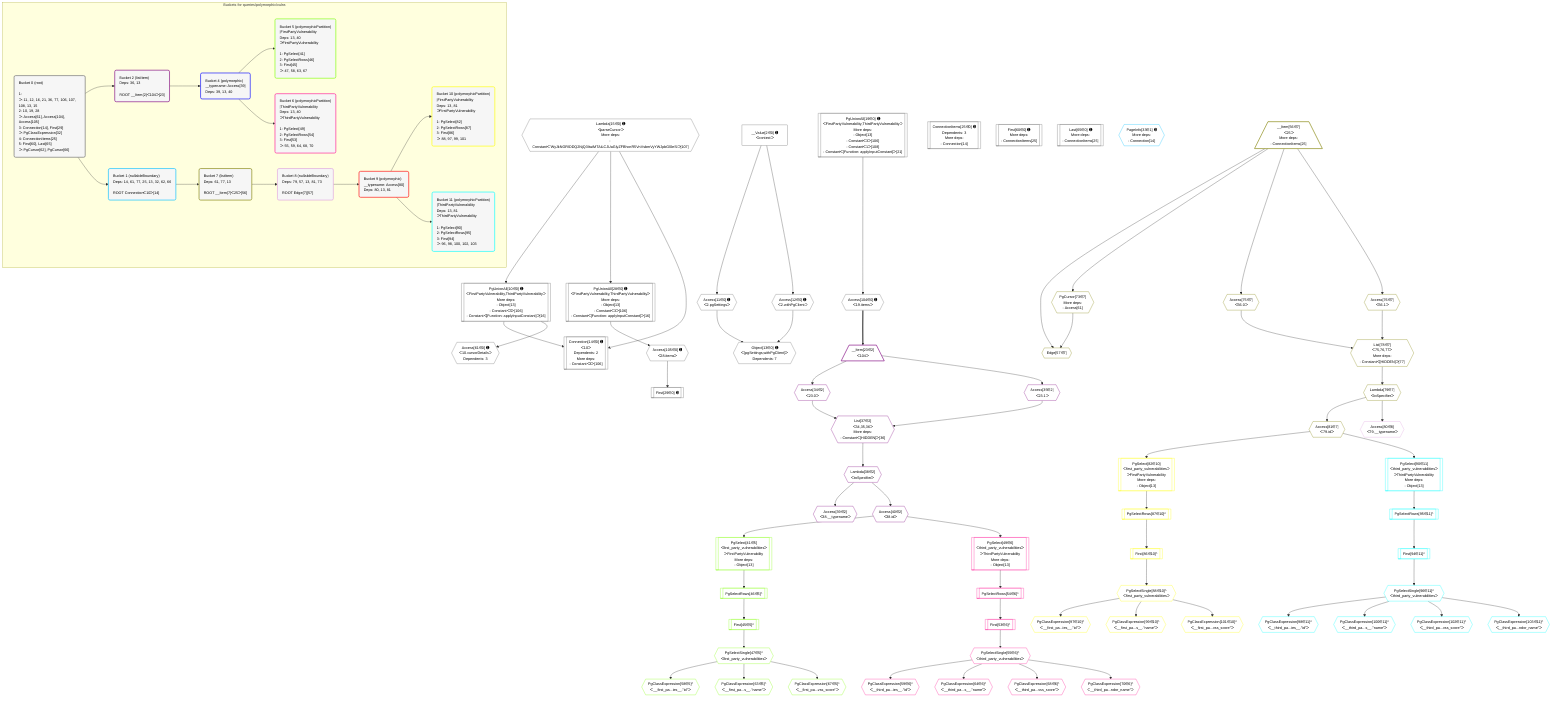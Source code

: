 %%{init: {'themeVariables': { 'fontSize': '12px'}}}%%
graph TD
    classDef path fill:#eee,stroke:#000,color:#000
    classDef plan fill:#fff,stroke-width:1px,color:#000
    classDef itemplan fill:#fff,stroke-width:2px,color:#000
    classDef unbatchedplan fill:#dff,stroke-width:1px,color:#000
    classDef sideeffectplan fill:#fcc,stroke-width:2px,color:#000
    classDef bucket fill:#f6f6f6,color:#000,stroke-width:2px,text-align:left

    subgraph "Buckets for queries/polymorphic/vulns"
    Bucket0("Bucket 0 (root)<br /><br />1: <br />ᐳ: 11, 12, 16, 21, 36, 77, 106, 107, 108, 13, 15<br />2: 10, 19, 28<br />ᐳ: Access[61], Access[104], Access[105]<br />3: Connection[14], First[29]<br />ᐳ: PgClassExpression[32]<br />4: ConnectionItems[25]<br />5: First[60], Last[65]<br />ᐳ: PgCursor[62], PgCursor[66]"):::bucket
    Bucket1("Bucket 1 (nullableBoundary)<br />Deps: 14, 61, 77, 25, 13, 32, 62, 66<br /><br />ROOT Connectionᐸ10ᐳ[14]"):::bucket
    Bucket2("Bucket 2 (listItem)<br />Deps: 36, 13<br /><br />ROOT __Item{2}ᐸ104ᐳ[23]"):::bucket
    Bucket4("Bucket 4 (polymorphic)<br />__typename: Access[39]<br />Deps: 39, 13, 40"):::bucket
    Bucket5("Bucket 5 (polymorphicPartition)<br />|FirstPartyVulnerability<br />Deps: 13, 40<br />ᐳFirstPartyVulnerability<br /><br />1: PgSelect[41]<br />2: PgSelectRows[46]<br />3: First[45]<br />ᐳ: 47, 58, 63, 67"):::bucket
    Bucket6("Bucket 6 (polymorphicPartition)<br />|ThirdPartyVulnerability<br />Deps: 13, 40<br />ᐳThirdPartyVulnerability<br /><br />1: PgSelect[49]<br />2: PgSelectRows[54]<br />3: First[53]<br />ᐳ: 55, 59, 64, 68, 70"):::bucket
    Bucket7("Bucket 7 (listItem)<br />Deps: 61, 77, 13<br /><br />ROOT __Item{7}ᐸ25ᐳ[56]"):::bucket
    Bucket8("Bucket 8 (nullableBoundary)<br />Deps: 79, 57, 13, 81, 73<br /><br />ROOT Edge{7}[57]"):::bucket
    Bucket9("Bucket 9 (polymorphic)<br />__typename: Access[80]<br />Deps: 80, 13, 81"):::bucket
    Bucket10("Bucket 10 (polymorphicPartition)<br />|FirstPartyVulnerability<br />Deps: 13, 81<br />ᐳFirstPartyVulnerability<br /><br />1: PgSelect[82]<br />2: PgSelectRows[87]<br />3: First[86]<br />ᐳ: 88, 97, 99, 101"):::bucket
    Bucket11("Bucket 11 (polymorphicPartition)<br />|ThirdPartyVulnerability<br />Deps: 13, 81<br />ᐳThirdPartyVulnerability<br /><br />1: PgSelect[90]<br />2: PgSelectRows[95]<br />3: First[94]<br />ᐳ: 96, 98, 100, 102, 103"):::bucket
    end
    Bucket0 --> Bucket1 & Bucket2
    Bucket1 --> Bucket7
    Bucket2 --> Bucket4
    Bucket4 --> Bucket5 & Bucket6
    Bucket7 --> Bucket8
    Bucket8 --> Bucket9
    Bucket9 --> Bucket10 & Bucket11

    %% plan dependencies
    PgUnionAll10[["PgUnionAll[10∈0] ➊<br />ᐸFirstPartyVulnerability,ThirdPartyVulnerabilityᐳ<br />More deps:<br />- Object[13]<br />- Constantᐸ3ᐳ[106]<br />- Constantᐸ[Function: applyInputConstant]ᐳ[16]"]]:::plan
    Lambda15{{"Lambda[15∈0] ➊<br />ᐸparseCursorᐳ<br />More deps:<br />- Constantᐸ'WyJkNGRlODQ2NjQ3IiwiMTAiLCJUaGlyZFBhcnR5VnVsbmVyYWJpbGl0eSIᐳ[107]"}}:::plan
    Lambda15 --> PgUnionAll10
    PgUnionAll19[["PgUnionAll[19∈0] ➊<br />ᐸFirstPartyVulnerability,ThirdPartyVulnerabilityᐳ<br />More deps:<br />- Object[13]<br />- Constantᐸ3ᐳ[106]<br />- Constantᐸ1ᐳ[108]<br />- Constantᐸ[Function: applyInputConstant]ᐳ[21]"]]:::plan
    PgUnionAll28[["PgUnionAll[28∈0] ➊<br />ᐸFirstPartyVulnerability,ThirdPartyVulnerabilityᐳ<br />More deps:<br />- Object[13]<br />- Constantᐸ3ᐳ[106]<br />- Constantᐸ[Function: applyInputConstant]ᐳ[16]"]]:::plan
    Lambda15 --> PgUnionAll28
    Connection14[["Connection[14∈0] ➊<br />ᐸ10ᐳ<br />Dependents: 2<br />More deps:<br />- Constantᐸ3ᐳ[106]"]]:::plan
    PgUnionAll10 & Lambda15 --> Connection14
    Object13{{"Object[13∈0] ➊<br />ᐸ{pgSettings,withPgClient}ᐳ<br />Dependents: 7"}}:::plan
    Access11{{"Access[11∈0] ➊<br />ᐸ2.pgSettingsᐳ"}}:::plan
    Access12{{"Access[12∈0] ➊<br />ᐸ2.withPgClientᐳ"}}:::plan
    Access11 & Access12 --> Object13
    __Value2["__Value[2∈0] ➊<br />ᐸcontextᐳ"]:::plan
    __Value2 --> Access11
    __Value2 --> Access12
    ConnectionItems25[["ConnectionItems[25∈0] ➊<br />Dependents: 3<br />More deps:<br />- Connection[14]"]]:::plan
    First29[["First[29∈0] ➊"]]:::plan
    Access105{{"Access[105∈0] ➊<br />ᐸ28.itemsᐳ"}}:::plan
    Access105 --> First29
    First60[["First[60∈0] ➊<br />More deps:<br />- ConnectionItems[25]"]]:::plan
    Access61{{"Access[61∈0] ➊<br />ᐸ10.cursorDetailsᐳ<br />Dependents: 3"}}:::plan
    PgUnionAll10 --> Access61
    Last65[["Last[65∈0] ➊<br />More deps:<br />- ConnectionItems[25]"]]:::plan
    Access104{{"Access[104∈0] ➊<br />ᐸ19.itemsᐳ"}}:::plan
    PgUnionAll19 --> Access104
    PgUnionAll28 --> Access105
    PageInfo33{{"PageInfo[33∈1] ➊<br />More deps:<br />- Connection[14]"}}:::plan
    List37{{"List[37∈2]<br />ᐸ34,35,36ᐳ<br />More deps:<br />- Constantᐸ[HIDDEN]ᐳ[36]"}}:::plan
    Access34{{"Access[34∈2]<br />ᐸ23.0ᐳ"}}:::plan
    Access35{{"Access[35∈2]<br />ᐸ23.1ᐳ"}}:::plan
    Access34 & Access35 --> List37
    __Item23[/"__Item[23∈2]<br />ᐸ104ᐳ"\]:::itemplan
    Access104 ==> __Item23
    __Item23 --> Access34
    __Item23 --> Access35
    Lambda38{{"Lambda[38∈2]<br />ᐸtoSpecifierᐳ"}}:::plan
    List37 --> Lambda38
    Access39{{"Access[39∈2]<br />ᐸ38.__typenameᐳ"}}:::plan
    Lambda38 --> Access39
    Access40{{"Access[40∈2]<br />ᐸ38.idᐳ"}}:::plan
    Lambda38 --> Access40
    PgSelect41[["PgSelect[41∈5]<br />ᐸfirst_party_vulnerabilitiesᐳ<br />ᐳFirstPartyVulnerability<br />More deps:<br />- Object[13]"]]:::plan
    Access40 --> PgSelect41
    First45[["First[45∈5]^"]]:::plan
    PgSelectRows46[["PgSelectRows[46∈5]^"]]:::plan
    PgSelectRows46 --> First45
    PgSelect41 --> PgSelectRows46
    PgSelectSingle47{{"PgSelectSingle[47∈5]^<br />ᐸfirst_party_vulnerabilitiesᐳ"}}:::plan
    First45 --> PgSelectSingle47
    PgClassExpression58{{"PgClassExpression[58∈5]^<br />ᐸ__first_pa...ies__.”id”ᐳ"}}:::plan
    PgSelectSingle47 --> PgClassExpression58
    PgClassExpression63{{"PgClassExpression[63∈5]^<br />ᐸ__first_pa...s__.”name”ᐳ"}}:::plan
    PgSelectSingle47 --> PgClassExpression63
    PgClassExpression67{{"PgClassExpression[67∈5]^<br />ᐸ__first_pa...vss_score”ᐳ"}}:::plan
    PgSelectSingle47 --> PgClassExpression67
    PgSelect49[["PgSelect[49∈6]<br />ᐸthird_party_vulnerabilitiesᐳ<br />ᐳThirdPartyVulnerability<br />More deps:<br />- Object[13]"]]:::plan
    Access40 --> PgSelect49
    First53[["First[53∈6]^"]]:::plan
    PgSelectRows54[["PgSelectRows[54∈6]^"]]:::plan
    PgSelectRows54 --> First53
    PgSelect49 --> PgSelectRows54
    PgSelectSingle55{{"PgSelectSingle[55∈6]^<br />ᐸthird_party_vulnerabilitiesᐳ"}}:::plan
    First53 --> PgSelectSingle55
    PgClassExpression59{{"PgClassExpression[59∈6]^<br />ᐸ__third_pa...ies__.”id”ᐳ"}}:::plan
    PgSelectSingle55 --> PgClassExpression59
    PgClassExpression64{{"PgClassExpression[64∈6]^<br />ᐸ__third_pa...s__.”name”ᐳ"}}:::plan
    PgSelectSingle55 --> PgClassExpression64
    PgClassExpression68{{"PgClassExpression[68∈6]^<br />ᐸ__third_pa...vss_score”ᐳ"}}:::plan
    PgSelectSingle55 --> PgClassExpression68
    PgClassExpression70{{"PgClassExpression[70∈6]^<br />ᐸ__third_pa...ndor_name”ᐳ"}}:::plan
    PgSelectSingle55 --> PgClassExpression70
    List78{{"List[78∈7]<br />ᐸ75,76,77ᐳ<br />More deps:<br />- Constantᐸ[HIDDEN]ᐳ[77]"}}:::plan
    Access75{{"Access[75∈7]<br />ᐸ56.0ᐳ"}}:::plan
    Access76{{"Access[76∈7]<br />ᐸ56.1ᐳ"}}:::plan
    Access75 & Access76 --> List78
    Edge57{{"Edge[57∈7]"}}:::plan
    __Item56[/"__Item[56∈7]<br />ᐸ25ᐳ<br />More deps:<br />- ConnectionItems[25]"\]:::itemplan
    PgCursor73{{"PgCursor[73∈7]<br />More deps:<br />- Access[61]"}}:::plan
    __Item56 & PgCursor73 --> Edge57
    __Item56 --> PgCursor73
    __Item56 --> Access75
    __Item56 --> Access76
    Lambda79{{"Lambda[79∈7]<br />ᐸtoSpecifierᐳ"}}:::plan
    List78 --> Lambda79
    Access81{{"Access[81∈7]<br />ᐸ79.idᐳ"}}:::plan
    Lambda79 --> Access81
    Access80{{"Access[80∈8]<br />ᐸ79.__typenameᐳ"}}:::plan
    Lambda79 --> Access80
    PgSelect82[["PgSelect[82∈10]<br />ᐸfirst_party_vulnerabilitiesᐳ<br />ᐳFirstPartyVulnerability<br />More deps:<br />- Object[13]"]]:::plan
    Access81 --> PgSelect82
    First86[["First[86∈10]^"]]:::plan
    PgSelectRows87[["PgSelectRows[87∈10]^"]]:::plan
    PgSelectRows87 --> First86
    PgSelect82 --> PgSelectRows87
    PgSelectSingle88{{"PgSelectSingle[88∈10]^<br />ᐸfirst_party_vulnerabilitiesᐳ"}}:::plan
    First86 --> PgSelectSingle88
    PgClassExpression97{{"PgClassExpression[97∈10]^<br />ᐸ__first_pa...ies__.”id”ᐳ"}}:::plan
    PgSelectSingle88 --> PgClassExpression97
    PgClassExpression99{{"PgClassExpression[99∈10]^<br />ᐸ__first_pa...s__.”name”ᐳ"}}:::plan
    PgSelectSingle88 --> PgClassExpression99
    PgClassExpression101{{"PgClassExpression[101∈10]^<br />ᐸ__first_pa...vss_score”ᐳ"}}:::plan
    PgSelectSingle88 --> PgClassExpression101
    PgSelect90[["PgSelect[90∈11]<br />ᐸthird_party_vulnerabilitiesᐳ<br />ᐳThirdPartyVulnerability<br />More deps:<br />- Object[13]"]]:::plan
    Access81 --> PgSelect90
    First94[["First[94∈11]^"]]:::plan
    PgSelectRows95[["PgSelectRows[95∈11]^"]]:::plan
    PgSelectRows95 --> First94
    PgSelect90 --> PgSelectRows95
    PgSelectSingle96{{"PgSelectSingle[96∈11]^<br />ᐸthird_party_vulnerabilitiesᐳ"}}:::plan
    First94 --> PgSelectSingle96
    PgClassExpression98{{"PgClassExpression[98∈11]^<br />ᐸ__third_pa...ies__.”id”ᐳ"}}:::plan
    PgSelectSingle96 --> PgClassExpression98
    PgClassExpression100{{"PgClassExpression[100∈11]^<br />ᐸ__third_pa...s__.”name”ᐳ"}}:::plan
    PgSelectSingle96 --> PgClassExpression100
    PgClassExpression102{{"PgClassExpression[102∈11]^<br />ᐸ__third_pa...vss_score”ᐳ"}}:::plan
    PgSelectSingle96 --> PgClassExpression102
    PgClassExpression103{{"PgClassExpression[103∈11]^<br />ᐸ__third_pa...ndor_name”ᐳ"}}:::plan
    PgSelectSingle96 --> PgClassExpression103

    %% define steps
    classDef bucket0 stroke:#696969
    class Bucket0,__Value2,PgUnionAll10,Access11,Access12,Object13,Connection14,Lambda15,PgUnionAll19,ConnectionItems25,PgUnionAll28,First29,First60,Access61,Last65,Access104,Access105 bucket0
    classDef bucket1 stroke:#00bfff
    class Bucket1,PageInfo33 bucket1
    classDef bucket2 stroke:#7f007f
    class Bucket2,__Item23,Access34,Access35,List37,Lambda38,Access39,Access40 bucket2
    classDef bucket4 stroke:#0000ff
    class Bucket4 bucket4
    classDef bucket5 stroke:#7fff00
    class Bucket5,PgSelect41,First45,PgSelectRows46,PgSelectSingle47,PgClassExpression58,PgClassExpression63,PgClassExpression67 bucket5
    classDef bucket6 stroke:#ff1493
    class Bucket6,PgSelect49,First53,PgSelectRows54,PgSelectSingle55,PgClassExpression59,PgClassExpression64,PgClassExpression68,PgClassExpression70 bucket6
    classDef bucket7 stroke:#808000
    class Bucket7,__Item56,Edge57,PgCursor73,Access75,Access76,List78,Lambda79,Access81 bucket7
    classDef bucket8 stroke:#dda0dd
    class Bucket8,Access80 bucket8
    classDef bucket9 stroke:#ff0000
    class Bucket9 bucket9
    classDef bucket10 stroke:#ffff00
    class Bucket10,PgSelect82,First86,PgSelectRows87,PgSelectSingle88,PgClassExpression97,PgClassExpression99,PgClassExpression101 bucket10
    classDef bucket11 stroke:#00ffff
    class Bucket11,PgSelect90,First94,PgSelectRows95,PgSelectSingle96,PgClassExpression98,PgClassExpression100,PgClassExpression102,PgClassExpression103 bucket11